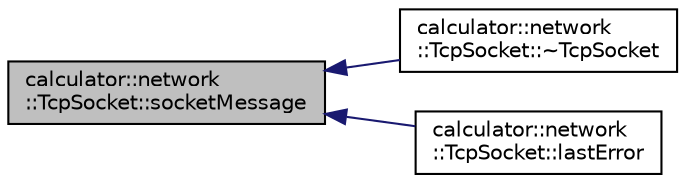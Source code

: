 digraph "calculator::network::TcpSocket::socketMessage"
{
  edge [fontname="Helvetica",fontsize="10",labelfontname="Helvetica",labelfontsize="10"];
  node [fontname="Helvetica",fontsize="10",shape=record];
  rankdir="LR";
  Node1 [label="calculator::network\l::TcpSocket::socketMessage",height=0.2,width=0.4,color="black", fillcolor="grey75", style="filled", fontcolor="black"];
  Node1 -> Node2 [dir="back",color="midnightblue",fontsize="10",style="solid",fontname="Helvetica"];
  Node2 [label="calculator::network\l::TcpSocket::~TcpSocket",height=0.2,width=0.4,color="black", fillcolor="white", style="filled",URL="$classcalculator_1_1network_1_1_tcp_socket.html#a8646d39c382042a70225c1063edcc010"];
  Node1 -> Node3 [dir="back",color="midnightblue",fontsize="10",style="solid",fontname="Helvetica"];
  Node3 [label="calculator::network\l::TcpSocket::lastError",height=0.2,width=0.4,color="black", fillcolor="white", style="filled",URL="$classcalculator_1_1network_1_1_tcp_socket.html#a18f8f2a5a9ab1432dfcd10dedf0ff410",tooltip="lastError - getter "];
}
